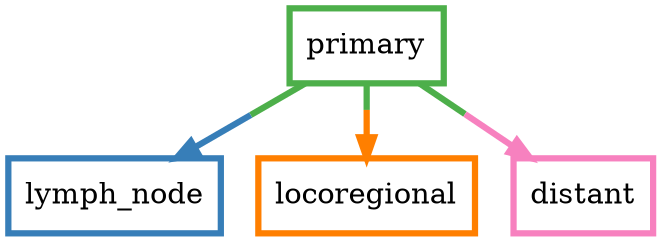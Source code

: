 digraph barS {
	{
		rank=same
	3 [shape=box,penwidth=3,colorscheme=set19,color=3,label="primary"]
	}
	{
		rank=same
		2 [shape=box,penwidth=3,colorscheme=set19,color=2,label="lymph_node"]
		1 [shape=box,penwidth=3,colorscheme=set19,color=5,label="locoregional"]
		0 [shape=box,penwidth=3,colorscheme=set19,color=8,label="distant"]
	}
	3 -> 1 [penwidth=3,colorscheme=set19,color="3;0.5:5"]
	3 -> 2 [penwidth=3,colorscheme=set19,color="3;0.5:2"]
	3 -> 0 [penwidth=3,colorscheme=set19,color="3;0.5:8"]
}
